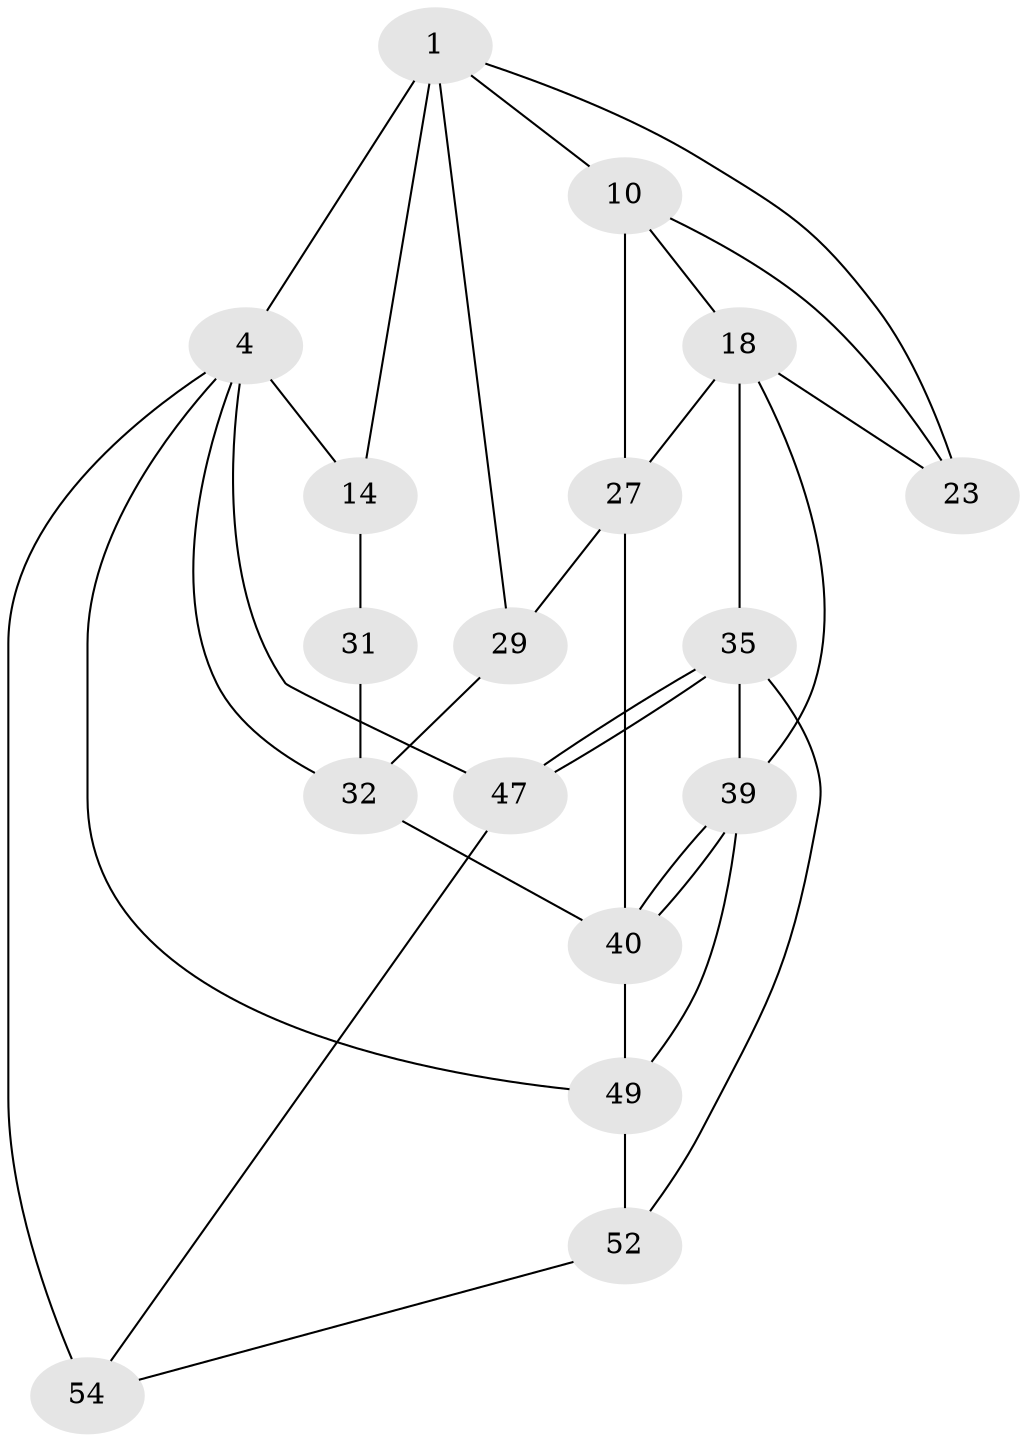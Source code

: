 // original degree distribution, {3: 0.034482758620689655, 4: 0.3103448275862069, 6: 0.27586206896551724, 5: 0.3793103448275862}
// Generated by graph-tools (version 1.1) at 2025/21/03/04/25 18:21:09]
// undirected, 17 vertices, 34 edges
graph export_dot {
graph [start="1"]
  node [color=gray90,style=filled];
  1 [pos="+0.11060889663258633+0",super="+2+6"];
  4 [pos="+0+0",super="+45+5"];
  10 [pos="+0.6786526237610114+0",super="+11+16"];
  14 [pos="+0.055873206483705896+0.20521891590758026",super="+15+25"];
  18 [pos="+0.7940598004311031+0.3508407574648845",super="+34+19"];
  23 [pos="+1+0.1590914148524291"];
  27 [pos="+0.5199684720481376+0.47596760337976823",super="+28"];
  29 [pos="+0.44162098175843895+0.5095605050962069",super="+30"];
  31 [pos="+0+0.5094732930113962"];
  32 [pos="+0.0370040652546496+0.5776303983345238",super="+41+33"];
  35 [pos="+1+0.7023625324944344",super="+36"];
  39 [pos="+0.6748577603291804+0.7708476263168627",super="+48"];
  40 [pos="+0.5954894344436406+0.7652937634415169",super="+42"];
  47 [pos="+1+0.7805564673818338",super="+53"];
  49 [pos="+0.7285007179259316+0.8923083168064919",super="+50"];
  52 [pos="+0.7333601085450249+0.8937088654778075"];
  54 [pos="+0.8416580200562368+0.950544424735365",super="+55"];
  1 -- 4 [weight=3];
  1 -- 23;
  1 -- 10 [weight=3];
  1 -- 29;
  1 -- 14 [weight=2];
  4 -- 14;
  4 -- 47;
  4 -- 49;
  4 -- 32;
  4 -- 54 [weight=2];
  10 -- 27;
  10 -- 18 [weight=2];
  10 -- 23;
  14 -- 31 [weight=2];
  18 -- 35 [weight=2];
  18 -- 23;
  18 -- 39;
  18 -- 27;
  27 -- 40;
  27 -- 29;
  29 -- 32 [weight=2];
  31 -- 32;
  32 -- 40 [weight=2];
  35 -- 47 [weight=2];
  35 -- 47;
  35 -- 52;
  35 -- 39;
  39 -- 40;
  39 -- 40;
  39 -- 49;
  40 -- 49;
  47 -- 54;
  49 -- 52;
  52 -- 54;
}
